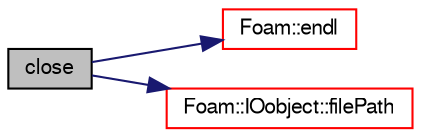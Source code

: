 digraph "close"
{
  bgcolor="transparent";
  edge [fontname="FreeSans",fontsize="10",labelfontname="FreeSans",labelfontsize="10"];
  node [fontname="FreeSans",fontsize="10",shape=record];
  rankdir="LR";
  Node2370 [label="close",height=0.2,width=0.4,color="black", fillcolor="grey75", style="filled", fontcolor="black"];
  Node2370 -> Node2371 [color="midnightblue",fontsize="10",style="solid",fontname="FreeSans"];
  Node2371 [label="Foam::endl",height=0.2,width=0.4,color="red",URL="$a21124.html#a2db8fe02a0d3909e9351bb4275b23ce4",tooltip="Add newline and flush stream. "];
  Node2370 -> Node2373 [color="midnightblue",fontsize="10",style="solid",fontname="FreeSans"];
  Node2373 [label="Foam::IOobject::filePath",height=0.2,width=0.4,color="red",URL="$a26142.html#a698f54dd16f5ec2931aeff16fd4878c8",tooltip="Return complete path + object name if the file exists. "];
}
